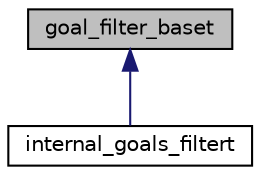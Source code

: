 digraph "goal_filter_baset"
{
 // LATEX_PDF_SIZE
  bgcolor="transparent";
  edge [fontname="Helvetica",fontsize="10",labelfontname="Helvetica",labelfontsize="10"];
  node [fontname="Helvetica",fontsize="10",shape=record];
  Node1 [label="goal_filter_baset",height=0.2,width=0.4,color="black", fillcolor="grey75", style="filled", fontcolor="black",tooltip="Base class for filtering goals."];
  Node1 -> Node2 [dir="back",color="midnightblue",fontsize="10",style="solid",fontname="Helvetica"];
  Node2 [label="internal_goals_filtert",height=0.2,width=0.4,color="black",URL="$classinternal__goals__filtert.html",tooltip="Filters out goals with source locations considered internal."];
}
